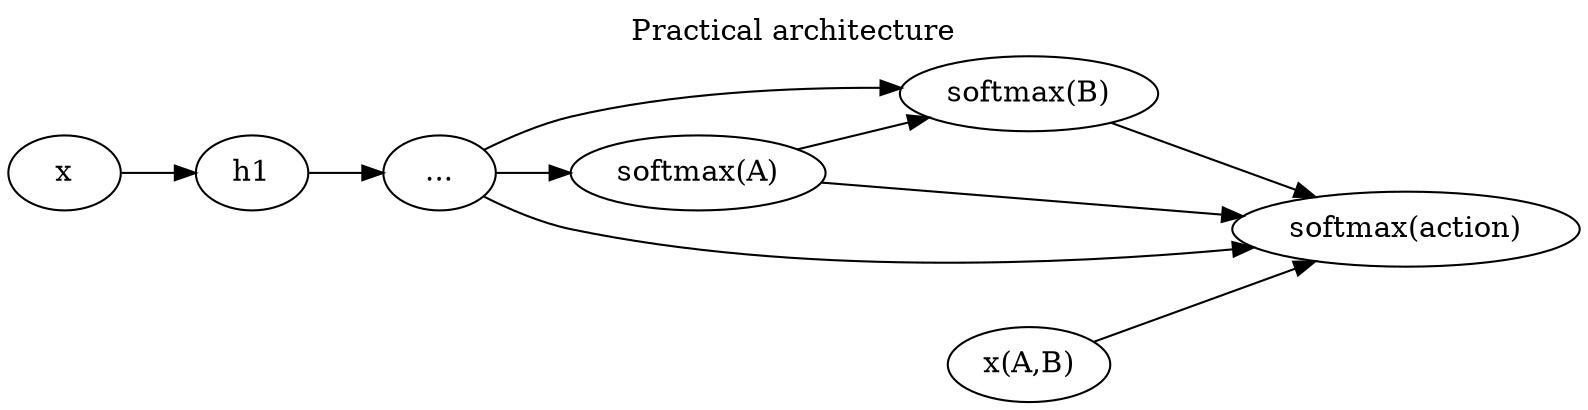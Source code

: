 digraph "ann_singlehead" { 
    // Label properies 
    label = "Practical architecture"
    labelloc = "top"
    
    // Make graph vertical 
    rankdir = "LR"

    // Defining nodes
    input [label = "x"]
    hidden1 [label = "h1"]
    hidden2 [label = "..."]
    A [label = "softmax(A)"]
    B [label = "softmax(B)"]
    x [label = "x(A,B)"]
	action [label = "softmax(action)"]

    // Defining connections
    input -> hidden1
    hidden1 -> hidden2
    hidden2 -> action
    hidden2 -> A
    hidden2 -> B
    A -> action
    B -> action
    A -> B
    x -> action
}
